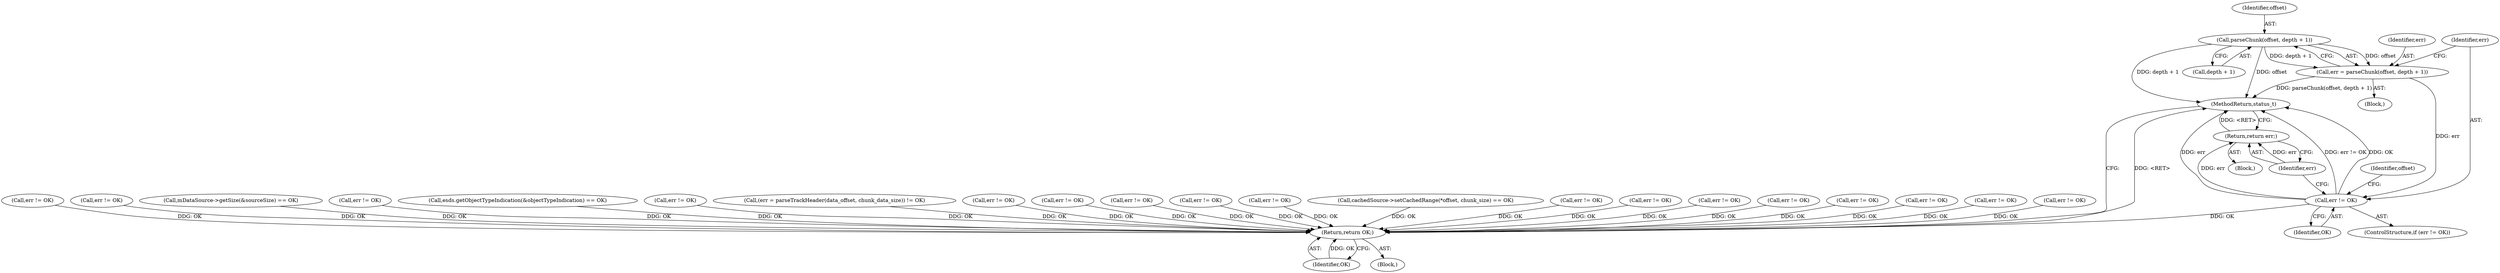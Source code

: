 digraph "0_Android_8a3a2f6ea7defe1a81bb32b3c9f3537f84749b9d@pointer" {
"1003022" [label="(Call,parseChunk(offset, depth + 1))"];
"1003020" [label="(Call,err = parseChunk(offset, depth + 1))"];
"1003028" [label="(Call,err != OK)"];
"1003032" [label="(Return,return err;)"];
"1003901" [label="(Return,return OK;)"];
"1003710" [label="(Call,err != OK)"];
"1003021" [label="(Identifier,err)"];
"1003022" [label="(Call,parseChunk(offset, depth + 1))"];
"1003902" [label="(Identifier,OK)"];
"1003432" [label="(Call,err != OK)"];
"1003031" [label="(Block,)"];
"1003027" [label="(ControlStructure,if (err != OK))"];
"1003063" [label="(Call,err != OK)"];
"1002524" [label="(Call,err != OK)"];
"1002555" [label="(Call,err != OK)"];
"1003029" [label="(Identifier,err)"];
"1000224" [label="(Call,mDataSource->getSize(&sourceSize) == OK)"];
"1003901" [label="(Return,return OK;)"];
"1001661" [label="(Call,err != OK)"];
"1003020" [label="(Call,err = parseChunk(offset, depth + 1))"];
"1003018" [label="(Block,)"];
"1003030" [label="(Identifier,OK)"];
"1002724" [label="(Call,esds.getObjectTypeIndication(&objectTypeIndication) == OK)"];
"1002250" [label="(Call,err != OK)"];
"1001154" [label="(Call,(err = parseTrackHeader(data_offset, chunk_data_size)) != OK)"];
"1003024" [label="(Call,depth + 1)"];
"1003033" [label="(Identifier,err)"];
"1002205" [label="(Call,err != OK)"];
"1003016" [label="(Identifier,offset)"];
"1003890" [label="(Call,err != OK)"];
"1003730" [label="(Call,err != OK)"];
"1000717" [label="(Call,err != OK)"];
"1002134" [label="(Call,err != OK)"];
"1000505" [label="(Call,cachedSource->setCachedRange(*offset, chunk_size) == OK)"];
"1003032" [label="(Return,return err;)"];
"1001997" [label="(Call,err != OK)"];
"1003023" [label="(Identifier,offset)"];
"1002493" [label="(Call,err != OK)"];
"1002698" [label="(Call,err != OK)"];
"1000620" [label="(Call,err != OK)"];
"1002174" [label="(Call,err != OK)"];
"1000118" [label="(Block,)"];
"1003028" [label="(Call,err != OK)"];
"1003903" [label="(MethodReturn,status_t)"];
"1003022" -> "1003020"  [label="AST: "];
"1003022" -> "1003024"  [label="CFG: "];
"1003023" -> "1003022"  [label="AST: "];
"1003024" -> "1003022"  [label="AST: "];
"1003020" -> "1003022"  [label="CFG: "];
"1003022" -> "1003903"  [label="DDG: depth + 1"];
"1003022" -> "1003903"  [label="DDG: offset"];
"1003022" -> "1003020"  [label="DDG: offset"];
"1003022" -> "1003020"  [label="DDG: depth + 1"];
"1003020" -> "1003018"  [label="AST: "];
"1003021" -> "1003020"  [label="AST: "];
"1003029" -> "1003020"  [label="CFG: "];
"1003020" -> "1003903"  [label="DDG: parseChunk(offset, depth + 1)"];
"1003020" -> "1003028"  [label="DDG: err"];
"1003028" -> "1003027"  [label="AST: "];
"1003028" -> "1003030"  [label="CFG: "];
"1003029" -> "1003028"  [label="AST: "];
"1003030" -> "1003028"  [label="AST: "];
"1003016" -> "1003028"  [label="CFG: "];
"1003033" -> "1003028"  [label="CFG: "];
"1003028" -> "1003903"  [label="DDG: err != OK"];
"1003028" -> "1003903"  [label="DDG: OK"];
"1003028" -> "1003903"  [label="DDG: err"];
"1003028" -> "1003032"  [label="DDG: err"];
"1003028" -> "1003901"  [label="DDG: OK"];
"1003032" -> "1003031"  [label="AST: "];
"1003032" -> "1003033"  [label="CFG: "];
"1003033" -> "1003032"  [label="AST: "];
"1003903" -> "1003032"  [label="CFG: "];
"1003032" -> "1003903"  [label="DDG: <RET>"];
"1003033" -> "1003032"  [label="DDG: err"];
"1003901" -> "1000118"  [label="AST: "];
"1003901" -> "1003902"  [label="CFG: "];
"1003902" -> "1003901"  [label="AST: "];
"1003903" -> "1003901"  [label="CFG: "];
"1003901" -> "1003903"  [label="DDG: <RET>"];
"1003902" -> "1003901"  [label="DDG: OK"];
"1002724" -> "1003901"  [label="DDG: OK"];
"1000620" -> "1003901"  [label="DDG: OK"];
"1003063" -> "1003901"  [label="DDG: OK"];
"1003730" -> "1003901"  [label="DDG: OK"];
"1001997" -> "1003901"  [label="DDG: OK"];
"1001154" -> "1003901"  [label="DDG: OK"];
"1001661" -> "1003901"  [label="DDG: OK"];
"1000505" -> "1003901"  [label="DDG: OK"];
"1002134" -> "1003901"  [label="DDG: OK"];
"1002555" -> "1003901"  [label="DDG: OK"];
"1002493" -> "1003901"  [label="DDG: OK"];
"1002250" -> "1003901"  [label="DDG: OK"];
"1002205" -> "1003901"  [label="DDG: OK"];
"1003710" -> "1003901"  [label="DDG: OK"];
"1002524" -> "1003901"  [label="DDG: OK"];
"1000224" -> "1003901"  [label="DDG: OK"];
"1003890" -> "1003901"  [label="DDG: OK"];
"1002174" -> "1003901"  [label="DDG: OK"];
"1002698" -> "1003901"  [label="DDG: OK"];
"1000717" -> "1003901"  [label="DDG: OK"];
"1003432" -> "1003901"  [label="DDG: OK"];
}
